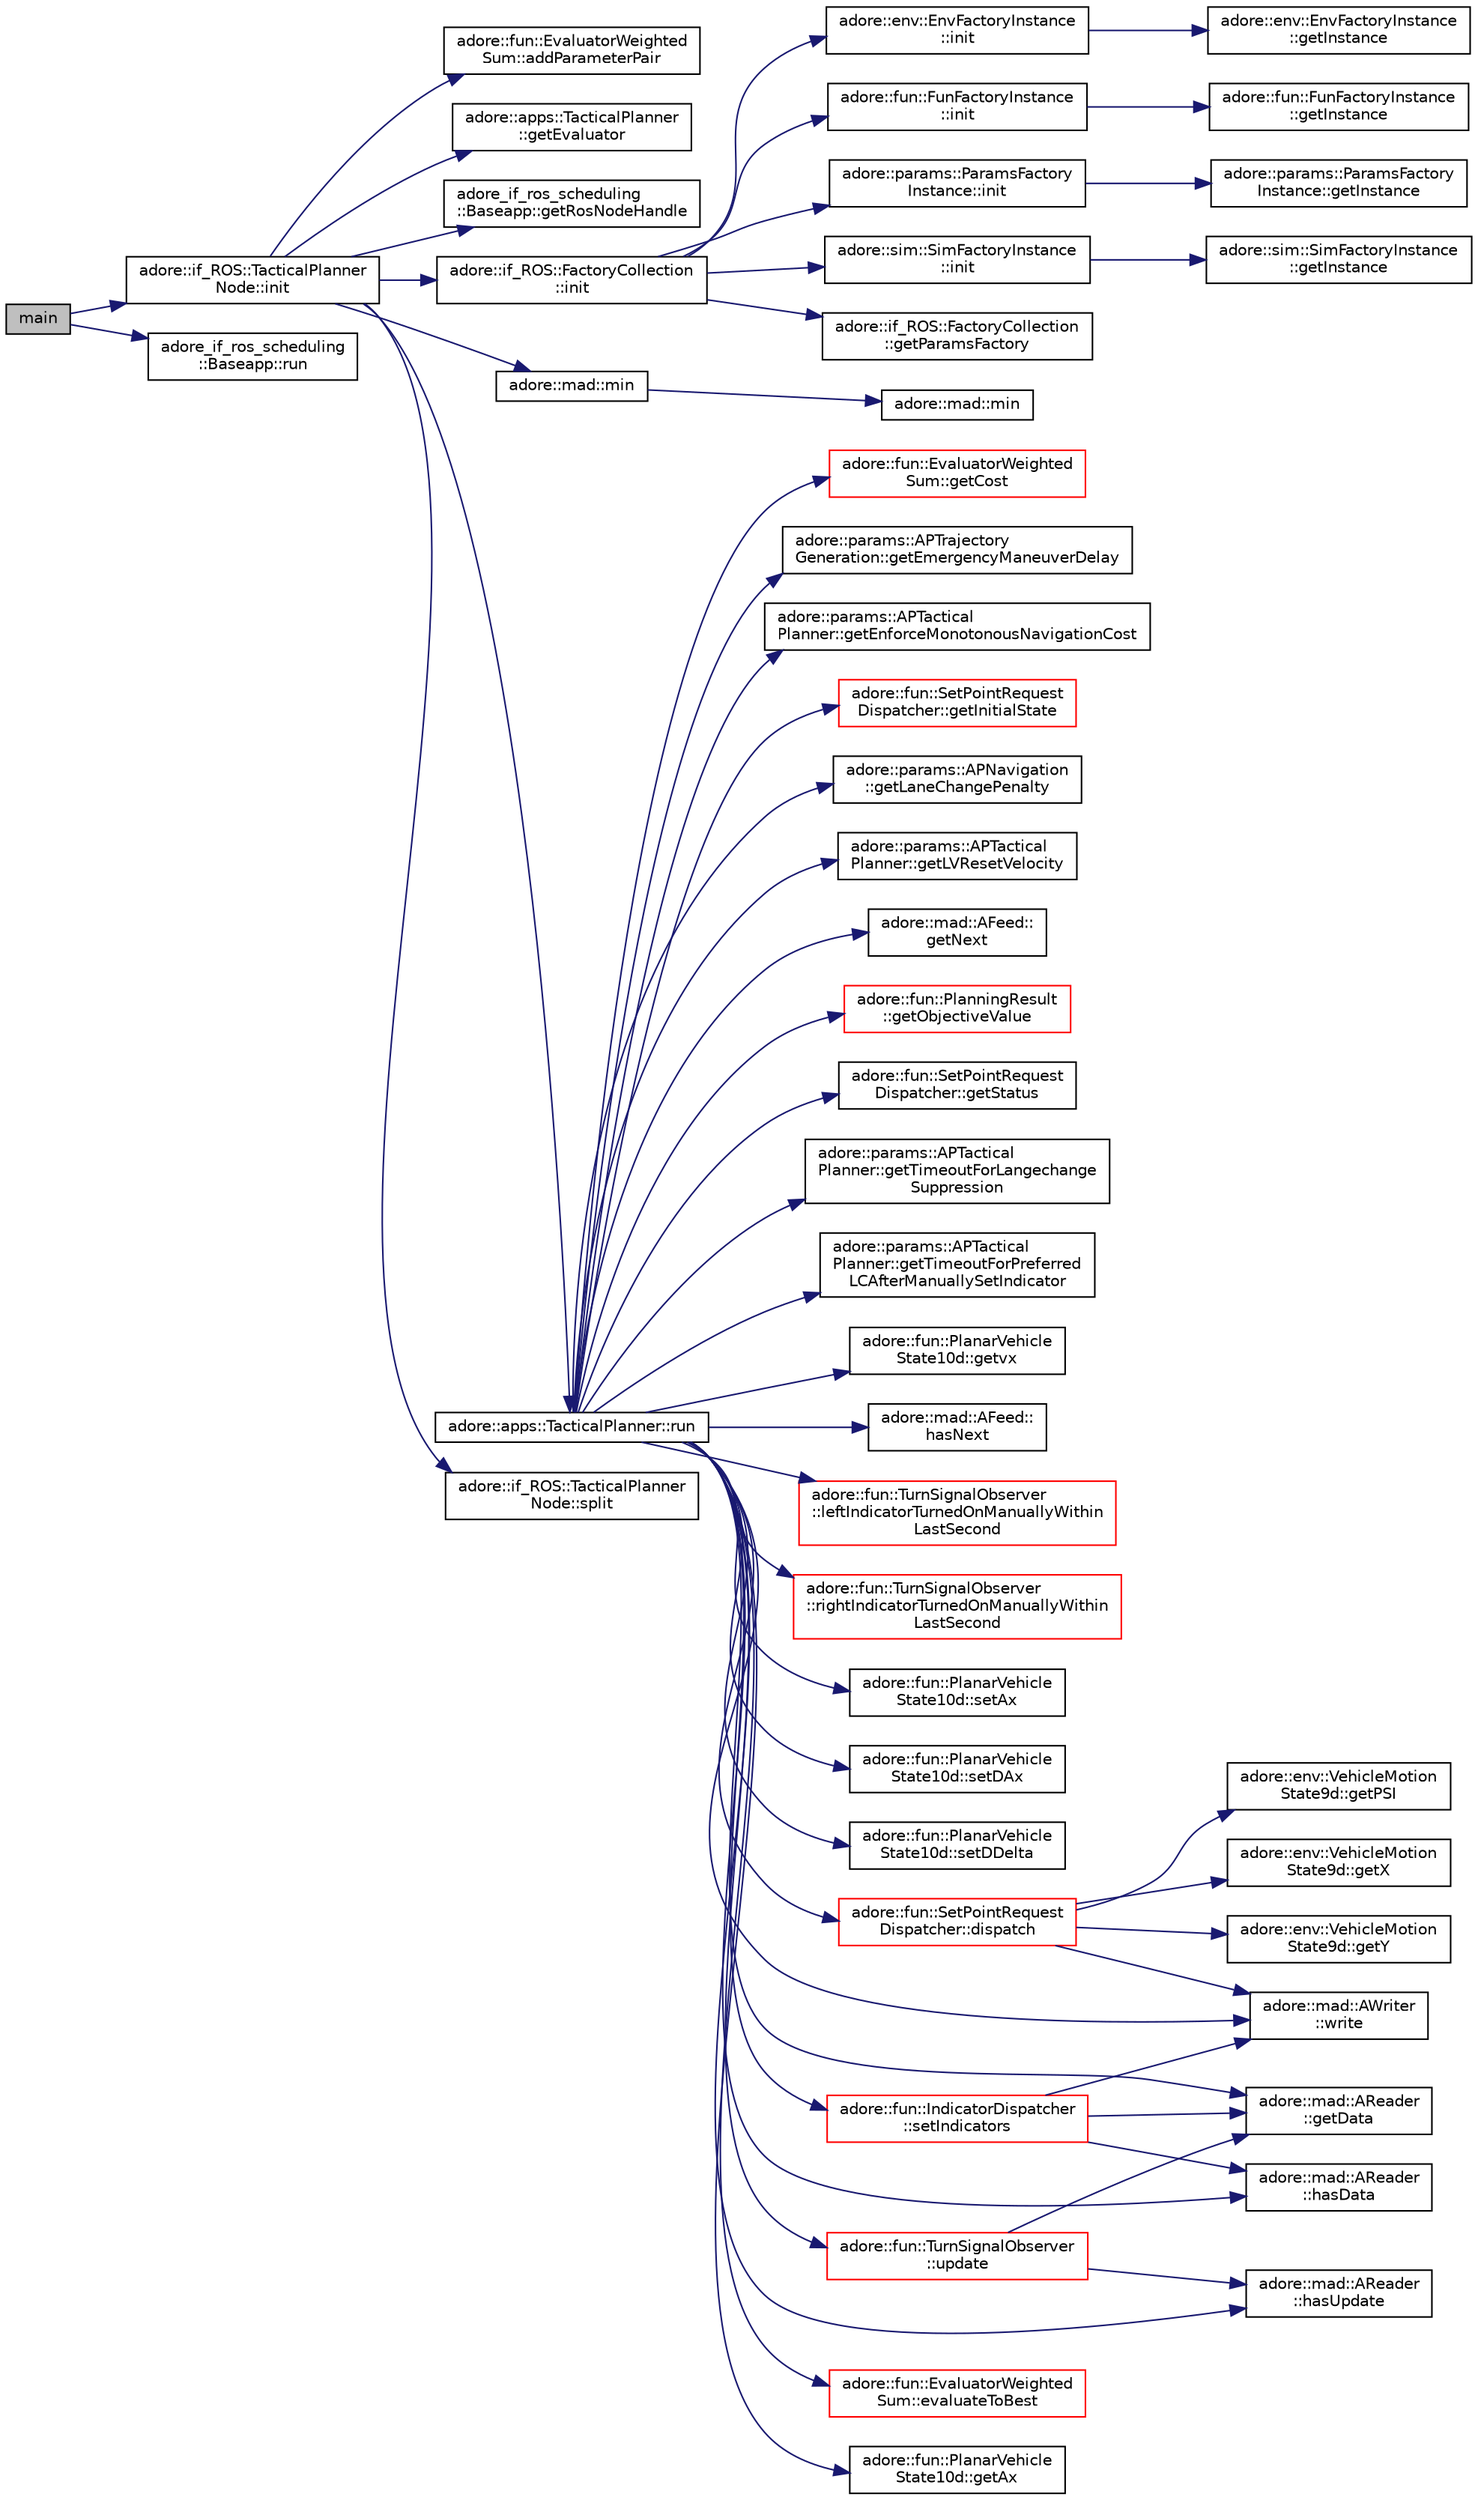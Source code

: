 digraph "main"
{
 // LATEX_PDF_SIZE
  edge [fontname="Helvetica",fontsize="10",labelfontname="Helvetica",labelfontsize="10"];
  node [fontname="Helvetica",fontsize="10",shape=record];
  rankdir="LR";
  Node1 [label="main",height=0.2,width=0.4,color="black", fillcolor="grey75", style="filled", fontcolor="black",tooltip=" "];
  Node1 -> Node2 [color="midnightblue",fontsize="10",style="solid",fontname="Helvetica"];
  Node2 [label="adore::if_ROS::TacticalPlanner\lNode::init",height=0.2,width=0.4,color="black", fillcolor="white", style="filled",URL="$classadore_1_1if__ROS_1_1TacticalPlannerNode.html#a5180bc2cd8b841db9a091f1d0f668942",tooltip=" "];
  Node2 -> Node3 [color="midnightblue",fontsize="10",style="solid",fontname="Helvetica"];
  Node3 [label="adore::fun::EvaluatorWeighted\lSum::addParameterPair",height=0.2,width=0.4,color="black", fillcolor="white", style="filled",URL="$classadore_1_1fun_1_1EvaluatorWeightedSum.html#ae1b1713de470127398ca20413f887d39",tooltip=" "];
  Node2 -> Node4 [color="midnightblue",fontsize="10",style="solid",fontname="Helvetica"];
  Node4 [label="adore::apps::TacticalPlanner\l::getEvaluator",height=0.2,width=0.4,color="black", fillcolor="white", style="filled",URL="$classadore_1_1apps_1_1TacticalPlanner.html#a4565101fad8a9a7d111ea78d48f84262",tooltip=" "];
  Node2 -> Node5 [color="midnightblue",fontsize="10",style="solid",fontname="Helvetica"];
  Node5 [label="adore_if_ros_scheduling\l::Baseapp::getRosNodeHandle",height=0.2,width=0.4,color="black", fillcolor="white", style="filled",URL="$classadore__if__ros__scheduling_1_1Baseapp.html#a7792ee4aa6fd5c5c03d5f54b4c1f213a",tooltip=" "];
  Node2 -> Node6 [color="midnightblue",fontsize="10",style="solid",fontname="Helvetica"];
  Node6 [label="adore::if_ROS::FactoryCollection\l::init",height=0.2,width=0.4,color="black", fillcolor="white", style="filled",URL="$classadore_1_1if__ROS_1_1FactoryCollection.html#a07e53e57a417cf66c5d539a5e1bd590a",tooltip=" "];
  Node6 -> Node7 [color="midnightblue",fontsize="10",style="solid",fontname="Helvetica"];
  Node7 [label="adore::if_ROS::FactoryCollection\l::getParamsFactory",height=0.2,width=0.4,color="black", fillcolor="white", style="filled",URL="$classadore_1_1if__ROS_1_1FactoryCollection.html#ac102972d5592de7cdc76b059017628f9",tooltip=" "];
  Node6 -> Node8 [color="midnightblue",fontsize="10",style="solid",fontname="Helvetica"];
  Node8 [label="adore::env::EnvFactoryInstance\l::init",height=0.2,width=0.4,color="black", fillcolor="white", style="filled",URL="$classadore_1_1env_1_1EnvFactoryInstance.html#ab67767fc777387664b696bd78d2536ef",tooltip="Initialize private members of AllFactory."];
  Node8 -> Node9 [color="midnightblue",fontsize="10",style="solid",fontname="Helvetica"];
  Node9 [label="adore::env::EnvFactoryInstance\l::getInstance",height=0.2,width=0.4,color="black", fillcolor="white", style="filled",URL="$classadore_1_1env_1_1EnvFactoryInstance.html#a14835a4420fb827ba3809b94a96a7660",tooltip="Function to access singleton instance of the envFactory using magic static."];
  Node6 -> Node10 [color="midnightblue",fontsize="10",style="solid",fontname="Helvetica"];
  Node10 [label="adore::fun::FunFactoryInstance\l::init",height=0.2,width=0.4,color="black", fillcolor="white", style="filled",URL="$classadore_1_1fun_1_1FunFactoryInstance.html#a291c4c983548f85c633ae6409c7b5233",tooltip="Initialize private members of funFactory."];
  Node10 -> Node11 [color="midnightblue",fontsize="10",style="solid",fontname="Helvetica"];
  Node11 [label="adore::fun::FunFactoryInstance\l::getInstance",height=0.2,width=0.4,color="black", fillcolor="white", style="filled",URL="$classadore_1_1fun_1_1FunFactoryInstance.html#a0826e9a7ea3c70a3780115e6effbf746",tooltip="Function to access singleton instance of the funFactory using magic static."];
  Node6 -> Node12 [color="midnightblue",fontsize="10",style="solid",fontname="Helvetica"];
  Node12 [label="adore::params::ParamsFactory\lInstance::init",height=0.2,width=0.4,color="black", fillcolor="white", style="filled",URL="$classadore_1_1params_1_1ParamsFactoryInstance.html#ac6759c774ade5a97e47c056d1a136253",tooltip="Initialize private members of AllFactory."];
  Node12 -> Node13 [color="midnightblue",fontsize="10",style="solid",fontname="Helvetica"];
  Node13 [label="adore::params::ParamsFactory\lInstance::getInstance",height=0.2,width=0.4,color="black", fillcolor="white", style="filled",URL="$classadore_1_1params_1_1ParamsFactoryInstance.html#a59eae0e003d40b03f9db2d814ec2a3bf",tooltip="Function to access singleton instance of the AllFactory using magic static."];
  Node6 -> Node14 [color="midnightblue",fontsize="10",style="solid",fontname="Helvetica"];
  Node14 [label="adore::sim::SimFactoryInstance\l::init",height=0.2,width=0.4,color="black", fillcolor="white", style="filled",URL="$classadore_1_1sim_1_1SimFactoryInstance.html#ac891850728d65e5398216b2bb92f82f6",tooltip="Initialize private members of AllFactory."];
  Node14 -> Node15 [color="midnightblue",fontsize="10",style="solid",fontname="Helvetica"];
  Node15 [label="adore::sim::SimFactoryInstance\l::getInstance",height=0.2,width=0.4,color="black", fillcolor="white", style="filled",URL="$classadore_1_1sim_1_1SimFactoryInstance.html#a177ce78bb1c9675c9dd0370e5f31f749",tooltip="Function to access singleton instance of the AllFactory using magic static."];
  Node2 -> Node16 [color="midnightblue",fontsize="10",style="solid",fontname="Helvetica"];
  Node16 [label="adore::mad::min",height=0.2,width=0.4,color="black", fillcolor="white", style="filled",URL="$namespaceadore_1_1mad.html#ab58ecb752f9bbfe27832e0a2c0e22c2b",tooltip=" "];
  Node16 -> Node17 [color="midnightblue",fontsize="10",style="solid",fontname="Helvetica"];
  Node17 [label="adore::mad::min",height=0.2,width=0.4,color="black", fillcolor="white", style="filled",URL="$namespaceadore_1_1mad.html#ac61b79c007d1859f93a10c04272095a1",tooltip=" "];
  Node2 -> Node18 [color="midnightblue",fontsize="10",style="solid",fontname="Helvetica"];
  Node18 [label="adore::apps::TacticalPlanner::run",height=0.2,width=0.4,color="black", fillcolor="white", style="filled",URL="$classadore_1_1apps_1_1TacticalPlanner.html#a7c32674c68cce6d855e93561e6accd8e",tooltip="retrieve planning results, dispatch and formulate new planning request"];
  Node18 -> Node19 [color="midnightblue",fontsize="10",style="solid",fontname="Helvetica"];
  Node19 [label="adore::fun::SetPointRequest\lDispatcher::dispatch",height=0.2,width=0.4,color="red", fillcolor="white", style="filled",URL="$classadore_1_1fun_1_1SetPointRequestDispatcher.html#ae0a7ceca76f19e608c9b9744b95ec943",tooltip="dispatch SetPointRequests computed in localization coordinates The combined trajectory will be conver..."];
  Node19 -> Node20 [color="midnightblue",fontsize="10",style="solid",fontname="Helvetica"];
  Node20 [label="adore::env::VehicleMotion\lState9d::getPSI",height=0.2,width=0.4,color="black", fillcolor="white", style="filled",URL="$structadore_1_1env_1_1VehicleMotionState9d.html#a65ca6ea033cf05674de50b8996a586a3",tooltip="Get the heading."];
  Node19 -> Node21 [color="midnightblue",fontsize="10",style="solid",fontname="Helvetica"];
  Node21 [label="adore::env::VehicleMotion\lState9d::getX",height=0.2,width=0.4,color="black", fillcolor="white", style="filled",URL="$structadore_1_1env_1_1VehicleMotionState9d.html#a16d6d61f5dfa1028ca97d8f1a8b6e8cf",tooltip="Get the x-coordinate."];
  Node19 -> Node22 [color="midnightblue",fontsize="10",style="solid",fontname="Helvetica"];
  Node22 [label="adore::env::VehicleMotion\lState9d::getY",height=0.2,width=0.4,color="black", fillcolor="white", style="filled",URL="$structadore_1_1env_1_1VehicleMotionState9d.html#a51e8eed0ef10d909592edcb933c1b802",tooltip="Get the y-coordinate."];
  Node19 -> Node28 [color="midnightblue",fontsize="10",style="solid",fontname="Helvetica"];
  Node28 [label="adore::mad::AWriter\l::write",height=0.2,width=0.4,color="black", fillcolor="white", style="filled",URL="$classadore_1_1mad_1_1AWriter.html#a1c22b1ccbd19c5f02f832831ca757f3b",tooltip=" "];
  Node18 -> Node29 [color="midnightblue",fontsize="10",style="solid",fontname="Helvetica"];
  Node29 [label="adore::fun::EvaluatorWeighted\lSum::evaluateToBest",height=0.2,width=0.4,color="red", fillcolor="white", style="filled",URL="$classadore_1_1fun_1_1EvaluatorWeightedSum.html#abe24c1f6df8009b1958aff67efea97ad",tooltip=" "];
  Node18 -> Node31 [color="midnightblue",fontsize="10",style="solid",fontname="Helvetica"];
  Node31 [label="adore::fun::PlanarVehicle\lState10d::getAx",height=0.2,width=0.4,color="black", fillcolor="white", style="filled",URL="$structadore_1_1fun_1_1PlanarVehicleState10d.html#ad55dd30212ca0581ae920a466da42829",tooltip=" "];
  Node18 -> Node32 [color="midnightblue",fontsize="10",style="solid",fontname="Helvetica"];
  Node32 [label="adore::fun::EvaluatorWeighted\lSum::getCost",height=0.2,width=0.4,color="red", fillcolor="white", style="filled",URL="$classadore_1_1fun_1_1EvaluatorWeightedSum.html#af1433ef2593b1d73d5e206689a55b252",tooltip=" "];
  Node18 -> Node34 [color="midnightblue",fontsize="10",style="solid",fontname="Helvetica"];
  Node34 [label="adore::mad::AReader\l::getData",height=0.2,width=0.4,color="black", fillcolor="white", style="filled",URL="$classadore_1_1mad_1_1AReader.html#a46ab7520d828d1a574365eaf8b483e29",tooltip=" "];
  Node18 -> Node35 [color="midnightblue",fontsize="10",style="solid",fontname="Helvetica"];
  Node35 [label="adore::params::APTrajectory\lGeneration::getEmergencyManeuverDelay",height=0.2,width=0.4,color="black", fillcolor="white", style="filled",URL="$classadore_1_1params_1_1APTrajectoryGeneration.html#a6abcbfc29c23e3eace34455dfb5aab6f",tooltip="time after which emergency maneuver kicks in"];
  Node18 -> Node36 [color="midnightblue",fontsize="10",style="solid",fontname="Helvetica"];
  Node36 [label="adore::params::APTactical\lPlanner::getEnforceMonotonousNavigationCost",height=0.2,width=0.4,color="black", fillcolor="white", style="filled",URL="$classadore_1_1params_1_1APTacticalPlanner.html#a6e51f2fda24f7dd9961984ac469ae92b",tooltip=" "];
  Node18 -> Node37 [color="midnightblue",fontsize="10",style="solid",fontname="Helvetica"];
  Node37 [label="adore::fun::SetPointRequest\lDispatcher::getInitialState",height=0.2,width=0.4,color="red", fillcolor="white", style="filled",URL="$classadore_1_1fun_1_1SetPointRequestDispatcher.html#aad7e60da52338893462cc0c5848e1546",tooltip="compute and return initial state for next planning iteration The according initial state in odometry ..."];
  Node18 -> Node73 [color="midnightblue",fontsize="10",style="solid",fontname="Helvetica"];
  Node73 [label="adore::params::APNavigation\l::getLaneChangePenalty",height=0.2,width=0.4,color="black", fillcolor="white", style="filled",URL="$classadore_1_1params_1_1APNavigation.html#ab7121802ebbe3f2309d6cb262739e052",tooltip=" "];
  Node18 -> Node74 [color="midnightblue",fontsize="10",style="solid",fontname="Helvetica"];
  Node74 [label="adore::params::APTactical\lPlanner::getLVResetVelocity",height=0.2,width=0.4,color="black", fillcolor="white", style="filled",URL="$classadore_1_1params_1_1APTacticalPlanner.html#a4f7cd83ef7e0eb8b9c34861fe5dee9db",tooltip=" "];
  Node18 -> Node71 [color="midnightblue",fontsize="10",style="solid",fontname="Helvetica"];
  Node71 [label="adore::mad::AFeed::\lgetNext",height=0.2,width=0.4,color="black", fillcolor="white", style="filled",URL="$classadore_1_1mad_1_1AFeed.html#a07f96a9edf1ca4a1a9b0c84aa2631bd0",tooltip=" "];
  Node18 -> Node75 [color="midnightblue",fontsize="10",style="solid",fontname="Helvetica"];
  Node75 [label="adore::fun::PlanningResult\l::getObjectiveValue",height=0.2,width=0.4,color="red", fillcolor="white", style="filled",URL="$structadore_1_1fun_1_1PlanningResult.html#a36a6fe94ff79083182756ac564459006",tooltip=" "];
  Node18 -> Node77 [color="midnightblue",fontsize="10",style="solid",fontname="Helvetica"];
  Node77 [label="adore::fun::SetPointRequest\lDispatcher::getStatus",height=0.2,width=0.4,color="black", fillcolor="white", style="filled",URL="$classadore_1_1fun_1_1SetPointRequestDispatcher.html#a088b88292e7db4a0783ff2ce3396d6ac",tooltip=" "];
  Node18 -> Node78 [color="midnightblue",fontsize="10",style="solid",fontname="Helvetica"];
  Node78 [label="adore::params::APTactical\lPlanner::getTimeoutForLangechange\lSuppression",height=0.2,width=0.4,color="black", fillcolor="white", style="filled",URL="$classadore_1_1params_1_1APTacticalPlanner.html#abb6dab9dca08bbd27db2f18c788bda3d",tooltip=" "];
  Node18 -> Node79 [color="midnightblue",fontsize="10",style="solid",fontname="Helvetica"];
  Node79 [label="adore::params::APTactical\lPlanner::getTimeoutForPreferred\lLCAfterManuallySetIndicator",height=0.2,width=0.4,color="black", fillcolor="white", style="filled",URL="$classadore_1_1params_1_1APTacticalPlanner.html#acc1194ce8a31ceba9e50cea299625356",tooltip=" "];
  Node18 -> Node80 [color="midnightblue",fontsize="10",style="solid",fontname="Helvetica"];
  Node80 [label="adore::fun::PlanarVehicle\lState10d::getvx",height=0.2,width=0.4,color="black", fillcolor="white", style="filled",URL="$structadore_1_1fun_1_1PlanarVehicleState10d.html#a025278bb96195126dc8c41e66c201436",tooltip=" "];
  Node18 -> Node62 [color="midnightblue",fontsize="10",style="solid",fontname="Helvetica"];
  Node62 [label="adore::mad::AReader\l::hasData",height=0.2,width=0.4,color="black", fillcolor="white", style="filled",URL="$classadore_1_1mad_1_1AReader.html#a79b8efec6ede53587ff114ae00ca8419",tooltip=" "];
  Node18 -> Node72 [color="midnightblue",fontsize="10",style="solid",fontname="Helvetica"];
  Node72 [label="adore::mad::AFeed::\lhasNext",height=0.2,width=0.4,color="black", fillcolor="white", style="filled",URL="$classadore_1_1mad_1_1AFeed.html#a2a96e59a3364f8fadb08624e38f7c40b",tooltip=" "];
  Node18 -> Node81 [color="midnightblue",fontsize="10",style="solid",fontname="Helvetica"];
  Node81 [label="adore::mad::AReader\l::hasUpdate",height=0.2,width=0.4,color="black", fillcolor="white", style="filled",URL="$classadore_1_1mad_1_1AReader.html#a7a8e6d43dcd1129c47d7231e828fb111",tooltip=" "];
  Node18 -> Node82 [color="midnightblue",fontsize="10",style="solid",fontname="Helvetica"];
  Node82 [label="adore::fun::TurnSignalObserver\l::leftIndicatorTurnedOnManuallyWithin\lLastSecond",height=0.2,width=0.4,color="red", fillcolor="white", style="filled",URL="$classadore_1_1fun_1_1TurnSignalObserver.html#a81641dba0799058457124c750e7fc7a1",tooltip=" "];
  Node18 -> Node85 [color="midnightblue",fontsize="10",style="solid",fontname="Helvetica"];
  Node85 [label="adore::fun::TurnSignalObserver\l::rightIndicatorTurnedOnManuallyWithin\lLastSecond",height=0.2,width=0.4,color="red", fillcolor="white", style="filled",URL="$classadore_1_1fun_1_1TurnSignalObserver.html#a5223a8d3d07c59e0df30de13d461c10e",tooltip=" "];
  Node18 -> Node87 [color="midnightblue",fontsize="10",style="solid",fontname="Helvetica"];
  Node87 [label="adore::fun::PlanarVehicle\lState10d::setAx",height=0.2,width=0.4,color="black", fillcolor="white", style="filled",URL="$structadore_1_1fun_1_1PlanarVehicleState10d.html#ae3b7b97999aad277023c9d4007c62612",tooltip=" "];
  Node18 -> Node88 [color="midnightblue",fontsize="10",style="solid",fontname="Helvetica"];
  Node88 [label="adore::fun::PlanarVehicle\lState10d::setDAx",height=0.2,width=0.4,color="black", fillcolor="white", style="filled",URL="$structadore_1_1fun_1_1PlanarVehicleState10d.html#a1c08fee846dedbf65d4b7c028763fc19",tooltip=" "];
  Node18 -> Node89 [color="midnightblue",fontsize="10",style="solid",fontname="Helvetica"];
  Node89 [label="adore::fun::PlanarVehicle\lState10d::setDDelta",height=0.2,width=0.4,color="black", fillcolor="white", style="filled",URL="$structadore_1_1fun_1_1PlanarVehicleState10d.html#a0e5072015ba4d95e8240b5f293e2ec09",tooltip=" "];
  Node18 -> Node90 [color="midnightblue",fontsize="10",style="solid",fontname="Helvetica"];
  Node90 [label="adore::fun::IndicatorDispatcher\l::setIndicators",height=0.2,width=0.4,color="red", fillcolor="white", style="filled",URL="$classadore_1_1fun_1_1IndicatorDispatcher.html#a395fde77c4b12ecb67b3274dbf52e954",tooltip=" "];
  Node90 -> Node34 [color="midnightblue",fontsize="10",style="solid",fontname="Helvetica"];
  Node90 -> Node62 [color="midnightblue",fontsize="10",style="solid",fontname="Helvetica"];
  Node90 -> Node28 [color="midnightblue",fontsize="10",style="solid",fontname="Helvetica"];
  Node18 -> Node93 [color="midnightblue",fontsize="10",style="solid",fontname="Helvetica"];
  Node93 [label="adore::fun::TurnSignalObserver\l::update",height=0.2,width=0.4,color="red", fillcolor="white", style="filled",URL="$classadore_1_1fun_1_1TurnSignalObserver.html#a5674621df21c0f3278eb89d05c3827b7",tooltip=" "];
  Node93 -> Node34 [color="midnightblue",fontsize="10",style="solid",fontname="Helvetica"];
  Node93 -> Node81 [color="midnightblue",fontsize="10",style="solid",fontname="Helvetica"];
  Node18 -> Node28 [color="midnightblue",fontsize="10",style="solid",fontname="Helvetica"];
  Node2 -> Node98 [color="midnightblue",fontsize="10",style="solid",fontname="Helvetica"];
  Node98 [label="adore::if_ROS::TacticalPlanner\lNode::split",height=0.2,width=0.4,color="black", fillcolor="white", style="filled",URL="$classadore_1_1if__ROS_1_1TacticalPlannerNode.html#a24f25bebae5dccae0283e533e9ef31dd",tooltip=" "];
  Node1 -> Node99 [color="midnightblue",fontsize="10",style="solid",fontname="Helvetica"];
  Node99 [label="adore_if_ros_scheduling\l::Baseapp::run",height=0.2,width=0.4,color="black", fillcolor="white", style="filled",URL="$classadore__if__ros__scheduling_1_1Baseapp.html#a201b2569600031e20ac44db3876d6298",tooltip=" "];
}

